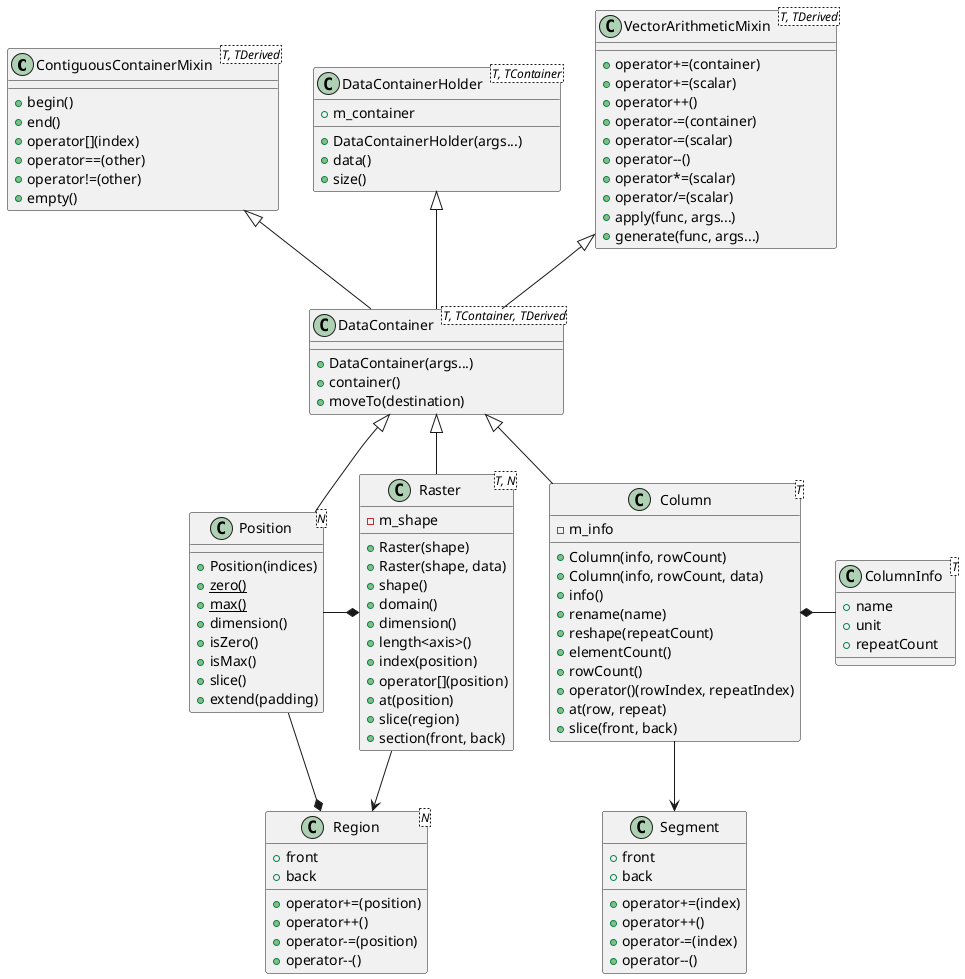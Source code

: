 @startuml
class ContiguousContainerMixin<T, TDerived> {
+ begin()
+ end()
+ operator[](index)
+ operator==(other)
+ operator!=(other)
+ empty()
}
class DataContainerHolder<T, TContainer> {
+ m_container
+ DataContainerHolder(args...)
+ data()
+ size()
}
class VectorArithmeticMixin<T, TDerived> {
+ operator+=(container)
+ operator+=(scalar)
+ operator++()
+ operator-=(container)
+ operator-=(scalar)
+ operator--()
+ operator*=(scalar)
+ operator/=(scalar)
+ apply(func, args...)
+ generate(func, args...)
}
class DataContainer<T, TContainer, TDerived> {
+ DataContainer(args...)
+ container()
+ moveTo(destination)
}
class Position<N> {
+ Position(indices)
+ {static} zero()
+ {static} max()
+ dimension()
+ isZero()
+ isMax()
+ slice()
+ extend(padding)
}
class Region<N> {
+ front
+ back
+ operator+=(position)
+ operator++()
+ operator-=(position)
+ operator--()
}
class Raster<T, N> {
- m_shape
+ Raster(shape)
+ Raster(shape, data)
+ shape()
+ domain()
+ dimension()
+ length<axis>()
+ index(position)
+ operator[](position)
+ at(position)
+ slice(region)
+ section(front, back)
}
class Column<T> {
- m_info
+ Column(info, rowCount)
+ Column(info, rowCount, data)
+ info()
+ rename(name)
+ reshape(repeatCount)
+ elementCount()
+ rowCount()
+ operator()(rowIndex, repeatIndex)
+ at(row, repeat)
+ slice(front, back)
}
class ColumnInfo<T> {
+ name
+ unit
+ repeatCount
}
class Segment {
+ front
+ back
+ operator+=(index)
+ operator++()
+ operator-=(index)
+ operator--()
}

ContiguousContainerMixin <|-- DataContainer
DataContainerHolder <|-- DataContainer
VectorArithmeticMixin <|-- DataContainer
DataContainer <|-- Position
DataContainer <|-- Raster
DataContainer <|-- Column
Position --* Region
Position -* Raster
Raster --> Region
Column *- ColumnInfo
Column --> Segment
@enduml
